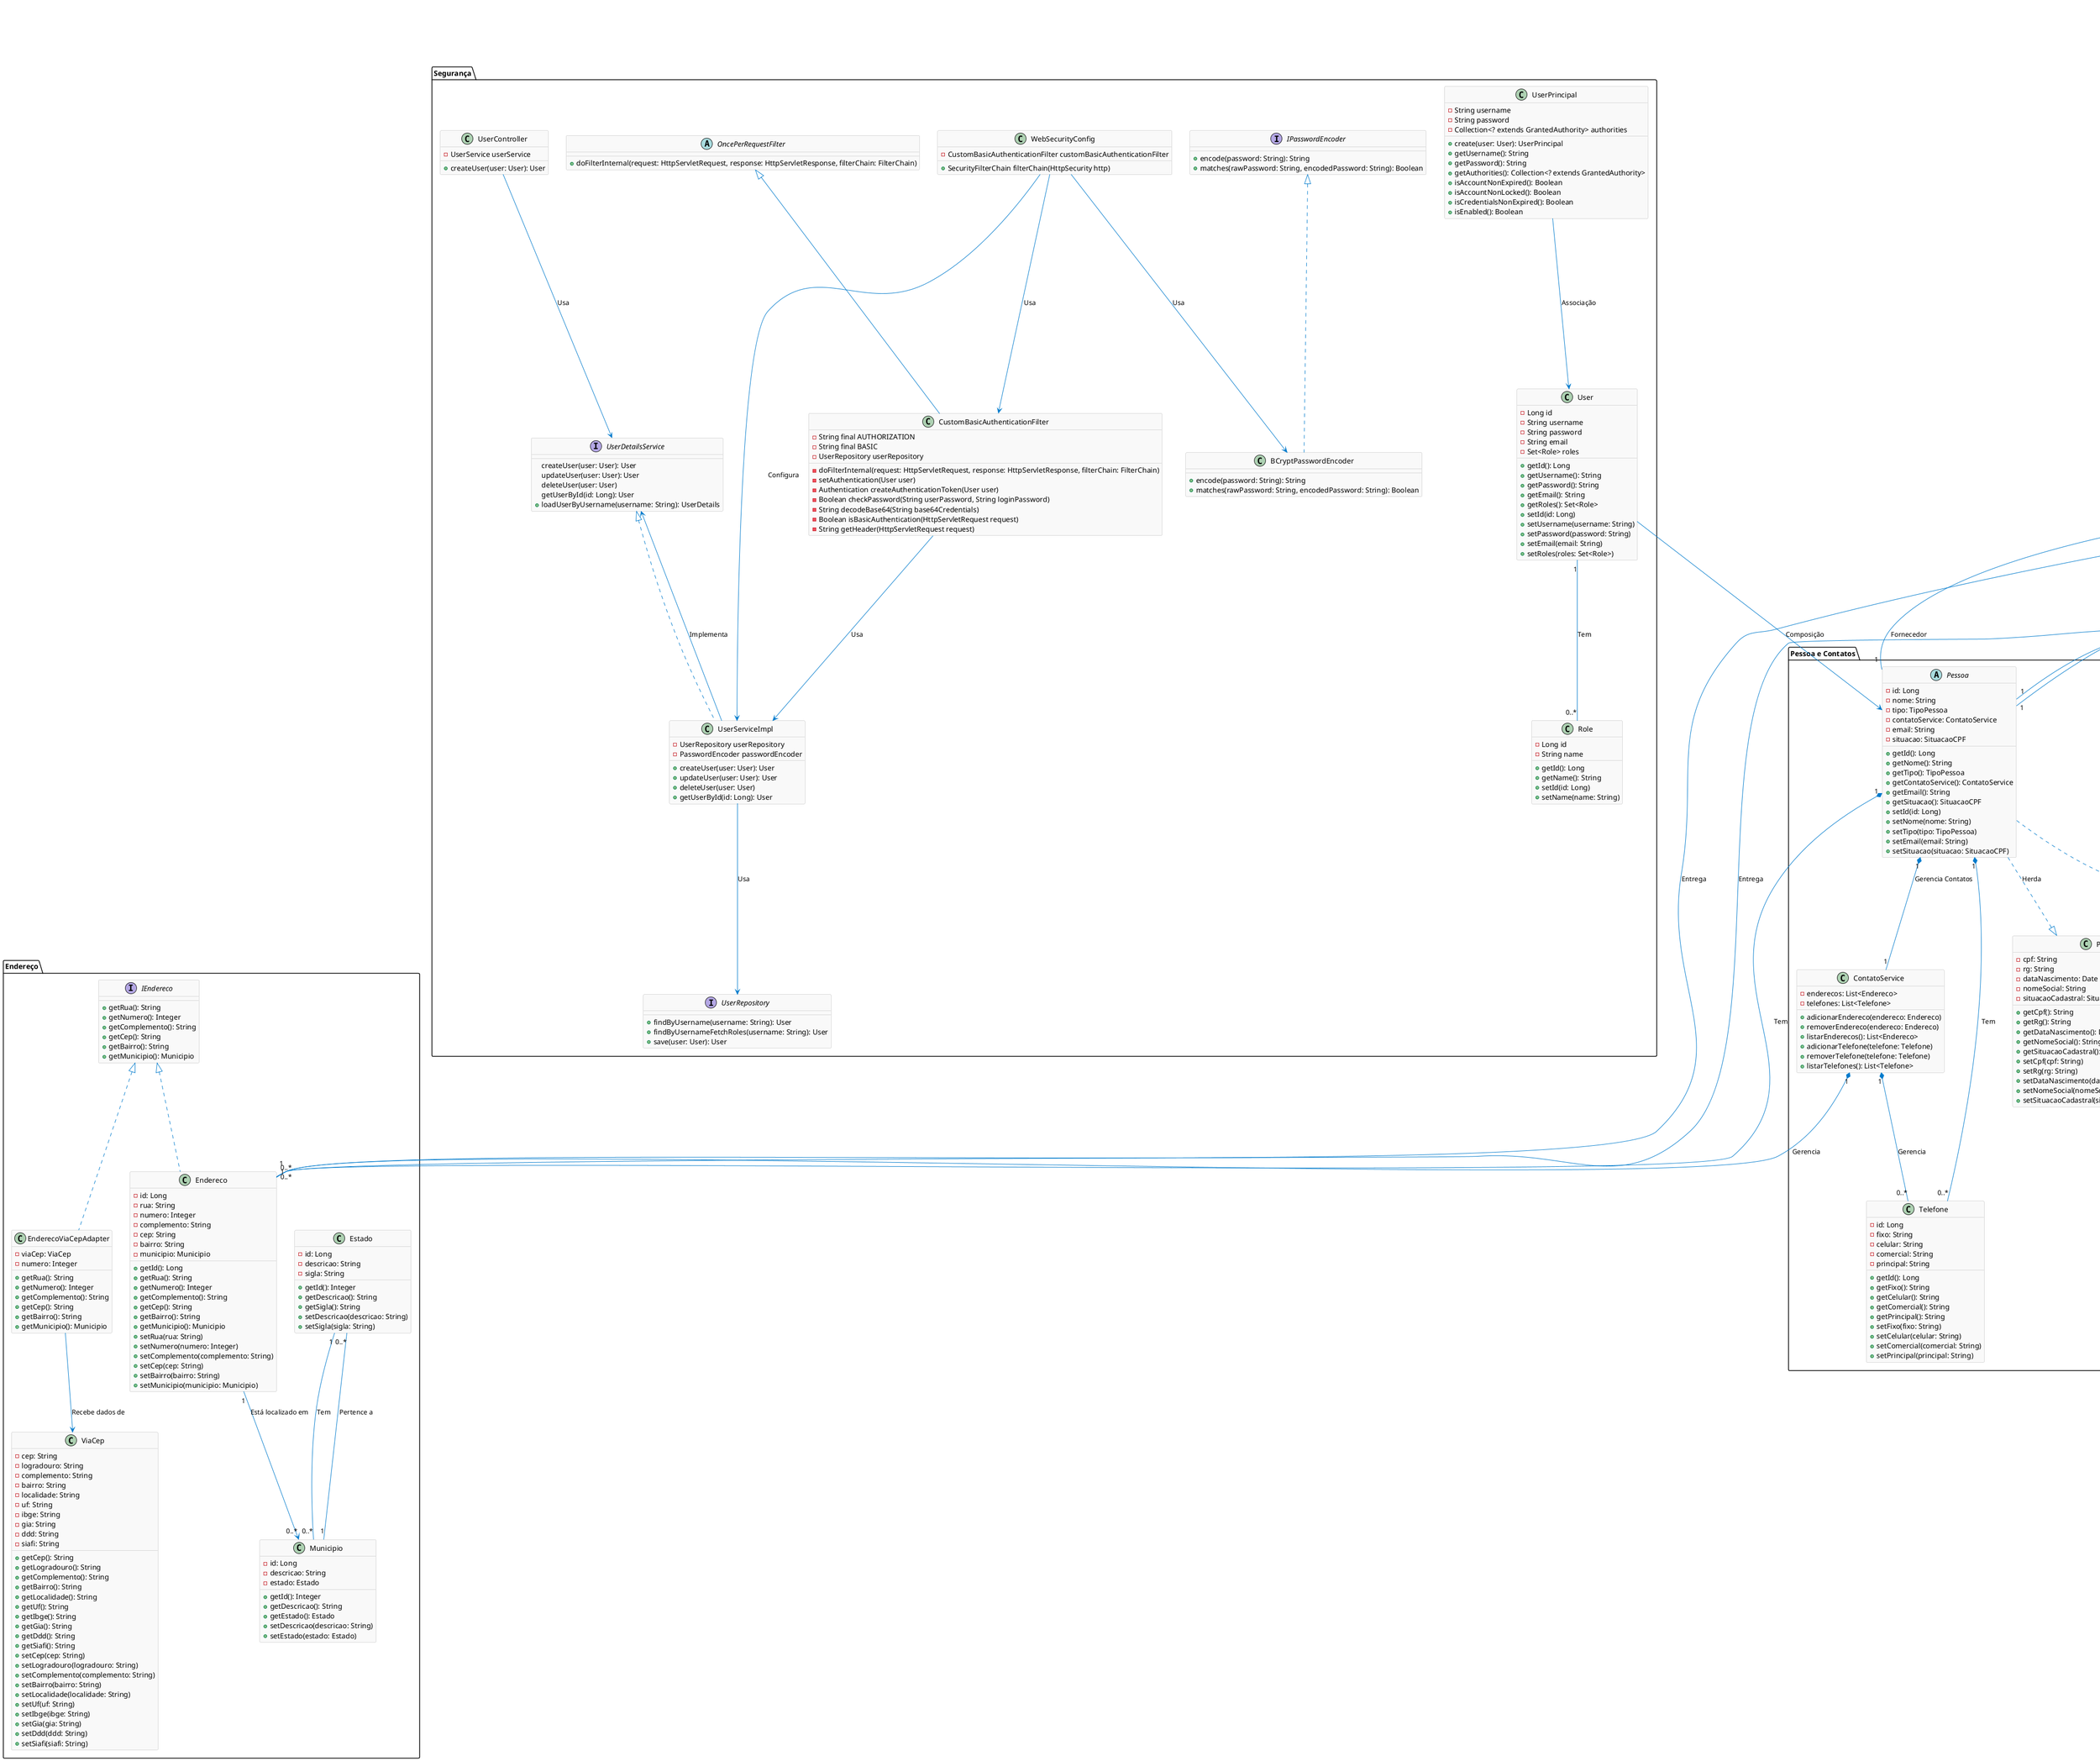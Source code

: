 @startuml

' Define a aparência das linhas e caixas
skinparam class {
    BackgroundColor #F9F9F9
    BorderColor #B5B5B5
    ArrowColor #007ACC
}

' Define estilos para diferentes tipos de relacionamentos
skinparam class {
    ArrowColor #007ACC
    BackgroundColor #F9F9F9
    BorderColor #B5B5B5
}

skinparam class {
    BackgroundColor #F9F9F9
    BorderColor #B5B5B5
}

' Define o estilo das interfaces
skinparam interface {
    BackgroundColor #D0E8FF
    BorderColor #007ACC
}

' Classes e interfaces relacionadas a Endereço
package "Endereço" {
    class Estado {
        - id: Long
        - descricao: String
        - sigla: String
        + getId(): Integer
        + getDescricao(): String
        + getSigla(): String
        + setDescricao(descricao: String)
        + setSigla(sigla: String)
    }

    class Municipio {
        - id: Long
        - descricao: String
        - estado: Estado
        + getId(): Integer
        + getDescricao(): String
        + getEstado(): Estado
        + setDescricao(descricao: String)
        + setEstado(estado: Estado)
    }

    class ViaCep {
        - cep: String
        - logradouro: String
        - complemento: String
        - bairro: String
        - localidade: String
        - uf: String
        - ibge: String
        - gia: String
        - ddd: String
        - siafi: String
        + getCep(): String
        + getLogradouro(): String
        + getComplemento(): String
        + getBairro(): String
        + getLocalidade(): String
        + getUf(): String
        + getIbge(): String
        + getGia(): String
        + getDdd(): String
        + getSiafi(): String
        + setCep(cep: String)
        + setLogradouro(logradouro: String)
        + setComplemento(complemento: String)
        + setBairro(bairro: String)
        + setLocalidade(localidade: String)
        + setUf(uf: String)
        + setIbge(ibge: String)
        + setGia(gia: String)
        + setDdd(ddd: String)
        + setSiafi(siafi: String)
    }

    interface IEndereco {
        + getRua(): String
        + getNumero(): Integer
        + getComplemento(): String
        + getCep(): String
        + getBairro(): String
        + getMunicipio(): Municipio
    }

    class EnderecoViaCepAdapter implements IEndereco {
        - viaCep: ViaCep
        - numero: Integer
        + getRua(): String
        + getNumero(): Integer
        + getComplemento(): String
        + getCep(): String
        + getBairro(): String
        + getMunicipio(): Municipio
    }

    class Endereco implements IEndereco {
        - id: Long
        - rua: String
        - numero: Integer
        - complemento: String
        - cep: String
        - bairro: String
        - municipio: Municipio
        + getId(): Long
        + getRua(): String
        + getNumero(): Integer
        + getComplemento(): String
        + getCep(): String
        + getBairro(): String
        + getMunicipio(): Municipio
        + setRua(rua: String)
        + setNumero(numero: Integer)
        + setComplemento(complemento: String)
        + setCep(cep: String)
        + setBairro(bairro: String)
        + setMunicipio(municipio: Municipio)
    }
}

' Classes e interfaces relacionadas a Pessoa
package "Pessoa e Contatos" {
    class Telefone {
        - id: Long
        - fixo: String
        - celular: String
        - comercial: String
        - principal: String
        + getId(): Long
        + getFixo(): String
        + getCelular(): String
        + getComercial(): String
        + getPrincipal(): String
        + setFixo(fixo: String)
        + setCelular(celular: String)
        + setComercial(comercial: String)
        + setPrincipal(principal: String)
    }

    class ContatoService {
        - enderecos: List<Endereco>
        - telefones: List<Telefone>
        + adicionarEndereco(endereco: Endereco)
        + removerEndereco(endereco: Endereco)
        + listarEnderecos(): List<Endereco>
        + adicionarTelefone(telefone: Telefone)
        + removerTelefone(telefone: Telefone)
        + listarTelefones(): List<Telefone>
    }

    enum TipoPessoa {
        CLIENTE
        FORNECEDOR
        REPRESENTANTE
        FUNCIONARIO
        ADMINISTRADOR
    }


    class PessoaFactory {
        ' + createPessoaFisica(cpf: String, rg: String, dataNascimento: Date, nomeSocial: String): PessoaFisica
        ' + createPessoaJuridica(cnpj: String, inscricaoEstadual: String, inscricaoMunicipal: String, razaoSocial: String, ramoAtividade: String, situacaoCadastral: SituacaoCNPJ): PessoaJuridica
        + createPessoaFisica(): PessoaFisica
        + createPessoaJuridica(): PessoaJuridica
    }

    abstract class Pessoa {
        - id: Long
        - nome: String
        - tipo: TipoPessoa
        - contatoService: ContatoService
        - email: String
        - situacao: SituacaoCPF
        + getId(): Long
        + getNome(): String
        + getTipo(): TipoPessoa
        + getContatoService(): ContatoService
        + getEmail(): String
        + getSituacao(): SituacaoCPF
        + setId(id: Long)
        + setNome(nome: String)
        + setTipo(tipo: TipoPessoa)
        + setEmail(email: String)
        + setSituacao(situacao: SituacaoCPF)
    }

    enum SituacaoCPF {
        REGULAR
        PENDENTE
        SUSPENSO
        CANCELADO
        NULO
    }
    
    class PessoaFisica {
        - cpf: String
        - rg: String
        - dataNascimento: Date
        - nomeSocial: String
        - situacaoCadastral: SituacaoCPF
        + getCpf(): String
        + getRg(): String
        + getDataNascimento(): Date
        + getNomeSocial(): String
        + getSituacaoCadastral(): SituacaoCPF
        + setCpf(cpf: String)
        + setRg(rg: String)
        + setDataNascimento(dataNascimento: Date)
        + setNomeSocial(nomeSocial: String)
        + setSituacaoCadastral(situacaoCadastral: SituacaoCPF)
    }

    enum SituacaoCNPJ {
        ATIVO
        SUSPENSA
        INAPTA
        BAIXADA
        NULA
    }

    class PessoaJuridica {
        - cnpj: String
        - inscricaoEstadual: String
        - inscricaoMunicipal: String
        - razaoSocial: String
        - ramoAtividade: String
        - situacaoCadastral: SituacaoCNPJ
        + getCnpj(): String
        + getInscricaoEstadual(): String
        + getInscricaoMunicipal(): String
        + getRazaoSocial(): String
        + getRamoAtividade(): String
        + getSituacaoCadastral(): SituacaoCNPJ
        + setCnpj(cnpj: String)
        + setInscricaoEstadual(inscricaoEstadual: String)
        + setInscricaoMunicipal(inscricaoMunicipal: String)
        + setRazaoSocial(razaoSocial: String)
        + setRamoAtividade(ramoAtividade: String)
        + setSituacaoCadastral(situacaoCadastral: SituacaoCNPJ)
    }
}

' Classes e interfaces relacionadas a Produtos e Estoque
package "Produtos e Estoque" {
    enum Metrica {
        UNIDADE
        KILOGRAMAS
        METROS
        LITROS
    }

    class Produto {
        - id: Long
        - marca: String
        - modelo: String
        - descricao: String
        - metrica: Metrica
        - valorCusto: Decimal
        - valorVenda: Decimal
        + getId(): Long
        + getMarca(): String
        + getModelo(): String
        + getDescricao(): String
        + getMetrica(): Metrica
        + getValorCusto(): Decimal
        + getValorVenda(): Decimal
        + setMarca(marca: String)
        + setModelo(modelo: String)
        + setDescricao(descricao: String)
        + setMetrica(metrica: Metrica)
        + setValorCusto(valorCusto: Decimal)
        + setValorVenda(valorVenda: Decimal)
    }

    class LocalArmazenamento {
        - id: Long
        - nome: String
        - endereco: Endereco
        - capacidadeTotal: Decimal
        - capacidadeDisponivel: Decimal
        + getId(): Long
        + getNome(): String
        + getEndereco(): Endereco
        + getCapacidadeTotal(): Decimal
        + getCapacidadeDisponivel(): Decimal
        + setNome(nome: String)
        + setEndereco(endereco: Endereco)
        + setCapacidadeTotal(capacidadeTotal: Decimal)
        + setCapacidadeDisponivel(capacidadeDisponivel: Decimal)
    }

    class Estoque {
        - id: Long
        - produto: Produto
        - quantidade: Decimal
        - tipoMedida: Metrica
        - localArmazenamento: LocalArmazenamento
        + getId(): Long
        + getProduto(): Produto
        + getQuantidade(): Decimal
        + getTipoMedida(): Metrica
        + getLocalArmazenamento(): LocalArmazenamento
        + setProduto(produto: Produto)
        + setQuantidade(quantidade: Decimal)
        + setTipoMedida(tipoMedida: Metrica)
        + setLocalArmazenamento(localArmazenamento: LocalArmazenamento)
    }
}
' Classes e interfaces relacionadas a Pagamento
package "Pagamentos" {
    enum TipoPagamento {
        PIX
        BOLETO
        CARTAO
        BITCOINS
    }

    enum StatusPagamento {
        PENDENTE
        CONFIRMADO
        CANCELADO
    }

    class Pagamento {
        - id: Long
        - valor: Decimal
        - data: Date
        - status: StatusPagamento
        - dataConfirmacao: Date
        - tipoPagamento: TipoPagamento
        - processar: IPagamentoProcessar
        - validar: IPagamentoValidar
        - notificar: IPagamentoNotificar
        + getId(): Long
        + getValor(): Decimal
        + getData(): Date
        + getStatus(): StatusPagamento
        + getDataConfirmacao(): Date
        + getTipoPagamento(): TipoPagamento
        + setValor(valor: Decimal)
        + setData(data: Date)
        + setStatus(status: StatusPagamento)
        + setDataConfirmacao(dataConfirmacao: Date)
        + setTipoPagamento(tipoPagamento: TipoPagamento)
        + setProcessar(processar: IPagamentoProcessar)
        + setValidar(validar: IPagamentoValidar)
        + setNotificar(notificar: IPagamentoNotificar)
        + processar()
    }

    ' Segregacao de Interfaces para as Estratégias de Pagamento
    interface IPagamentoProcessar {
        + processarPagamento(pagamento: Pagamento)
    }

    interface IPagamentoValidar {
        + validarPagamento(pagamento: Pagamento): Boolean
    }

    interface IPagamentoNotificar {
        + notificarStatus(pagamento: Pagamento)
    }

    class PagamentoPIX implements IPagamentoProcessar, IPagamentoValidar, IPagamentoNotificar {
        + processarPagamento(pagamento: Pagamento)
        + validarPagamento(pagamento: Pagamento): Boolean
        + notificarStatus(pagamento: Pagamento)
    }

    class PagamentoBoleto implements IPagamentoProcessar, IPagamentoValidar, IPagamentoNotificar {
        + processarPagamento(pagamento: Pagamento)
        + validarPagamento(pagamento: Pagamento): Boolean
        + notificarStatus(pagamento: Pagamento)
    }

    class PagamentoCartao implements IPagamentoProcessar, IPagamentoValidar, IPagamentoNotificar {
        + processarPagamento(pagamento: Pagamento)
        + validarPagamento(pagamento: Pagamento): Boolean
        + notificarStatus(pagamento: Pagamento)
    }

    class PagamentoBitcoins implements IPagamentoProcessar, IPagamentoValidar, IPagamentoNotificar {
        + processarPagamento(pagamento: Pagamento)
        + validarPagamento(pagamento: Pagamento): Boolean
        + notificarStatus(pagamento: Pagamento)
    }
}

' Classes e interfaces relacionadas a Pedidos
package "Pedidos" {
    class ItemPedido {
        - id: Long
        - produto: Produto
        - quantidade: Decimal
        - valorAtualProduto: Decimal
        - dataPedido: Date
        - subTotal: Decimal
        + getId(): Long
        + getProduto(): Produto
        + getQuantidade(): Decimal
        + getValorAtualProduto(): Decimal
        + getDataPedido(): Date
        + getSubTotal(): Decimal
        + setProduto(produto: Produto)
        + setQuantidade(quantidade: Decimal)
        + setValorAtualProduto(valorAtualProduto: Decimal)
        + setDataPedido(dataPedido: Date)
        + setSubTotal(subTotal: Decimal)
    }

    class PedidoVenda {
        - id: Long
        - cliente: Pessoa
        - cpfNota: String
        - itens: List<ItemPedido>
        - valorTotal: Decimal
        - dataPedido: Date
        - pagamento: Pagamento
        - dataEntrega: Date
        - localEntrega: Endereco
        + getId(): Long
        + getCliente(): Pessoa
        + getCpfNota(): String
        + getItens(): List<ItemPedido>
        + getValorTotal(): Decimal
        + getDataPedido(): Date
        + getPagamento(): Pagamento
        + getDataEntrega(): Date
        + getLocalEntrega(): Endereco
        + setCliente(cliente: Pessoa)
        + setCpfNota(cpfNota: String)
        + setItens(itens: List<ItemPedido>)
        + setValorTotal(valorTotal: Decimal)
        + setDataPedido(dataPedido: Date)
        + setPagamento(pagamento: Pagamento)
        + setDataEntrega(dataEntrega: Date)
        + setLocalEntrega(localEntrega: Endereco)
    }

    class PedidoCompra {
        - id: Long
        - comprador: Pessoa
        - fornecedor: Pessoa
        - itens: List<ItemPedido>
        - valorTotal: Decimal
        - dataPedido: Date
        - pagamento: Pagamento
        - dataEntrega: Date
        - localEntrega: Endereco
        + getId(): Long
        + getComprador(): Pessoa
        + getFornecedor(): Pessoa
        + getItens(): List<ItemPedido>
        + getValorTotal(): Decimal
        + getDataPedido(): Date
        + getPagamento(): Pagamento
        + getDataEntrega(): Date
        + getLocalEntrega(): Endereco
        + setComprador(comprador: Pessoa)
        + setFornecedor(fornecedor: Pessoa)
        + setItens(itens: List<ItemPedido>)
        + setValorTotal(valorTotal: Decimal)
        + setDataPedido(dataPedido: Date)
        + setPagamento(pagamento: Pagamento)
        + setDataEntrega(dataEntrega: Date)
        + setLocalEntrega(localEntrega: Endereco)
    }
}

' Adicionando componentes de segurança
package "Segurança" {
    
    interface UserDetailsService {
        createUser(user: User): User
        updateUser(user: User): User
        deleteUser(user: User)
        getUserById(id: Long): User
        + loadUserByUsername(username: String): UserDetails
    }
    
    class UserPrincipal {
        - String username
        - String password
        - Collection<? extends GrantedAuthority> authorities
        + create(user: User): UserPrincipal
        + getUsername(): String
        + getPassword(): String
        + getAuthorities(): Collection<? extends GrantedAuthority>
        + isAccountNonExpired(): Boolean
        + isAccountNonLocked(): Boolean
        + isCredentialsNonExpired(): Boolean
        + isEnabled(): Boolean
    }

    class User {
        - Long id
        - String username
        - String password
        - String email
        - Set<Role> roles
        + getId(): Long
        + getUsername(): String
        + getPassword(): String
        + getEmail(): String
        + getRoles(): Set<Role>
        + setId(id: Long)
        + setUsername(username: String)
        + setPassword(password: String)
        + setEmail(email: String)
        + setRoles(roles: Set<Role>)
    }

    class Role {
        - Long id
        - String name
        + getId(): Long
        + getName(): String
        + setId(id: Long)
        + setName(name: String)
    }

    class UserServiceImpl implements UserDetailsService {
        - UserRepository userRepository
        - PasswordEncoder passwordEncoder
        + createUser(user: User): User
        + updateUser(user: User): User
        + deleteUser(user: User)
        + getUserById(id: Long): User
    }

    interface UserRepository {
        + findByUsername(username: String): User
        + findByUsernameFetchRoles(username: String): User
        + save(user: User): User
    }
    
    interface IPasswordEncoder {
        + encode(password: String): String
        + matches(rawPassword: String, encodedPassword: String): Boolean
    }

    class BCryptPasswordEncoder implements IPasswordEncoder {
        + encode(password: String): String
        + matches(rawPassword: String, encodedPassword: String): Boolean
    }
    
    class CustomBasicAuthenticationFilter extends OncePerRequestFilter {
        - String final AUTHORIZATION
        - String final BASIC
        - UserRepository userRepository
        - doFilterInternal(request: HttpServletRequest, response: HttpServletResponse, filterChain: FilterChain)
        - setAuthentication(User user)
        - Authentication createAuthenticationToken(User user)
        - Boolean checkPassword(String userPassword, String loginPassword)
        - String decodeBase64(String base64Credentials)
        - Boolean isBasicAuthentication(HttpServletRequest request)
        - String getHeader(HttpServletRequest request)
    }

    abstract class OncePerRequestFilter {
        + doFilterInternal(request: HttpServletRequest, response: HttpServletResponse, filterChain: FilterChain)
    }

    class WebSecurityConfig {
        - CustomBasicAuthenticationFilter customBasicAuthenticationFilter
        + SecurityFilterChain filterChain(HttpSecurity http)
    }

    class UserController {
        - UserService userService
        + createUser(user: User): User
    }

}

' Relacionamentos

Estado "1" -- "0..*" Municipio: "Tem"
Municipio "1" -- "0..*" Estado : "Pertence a"
Endereco "1" --> "0..*" Municipio : "Está localizado em"

EnderecoViaCepAdapter --> ViaCep : "Recebe dados de"

' Adiciona a composição ou agregação onde for necessário
Pessoa "1" *-- "1" ContatoService : "Gerencia Contatos"
ContatoService "1" *-- "0..*" Endereco : "Gerencia"
ContatoService "1" *-- "0..*" Telefone : "Gerencia"

' Atualiza a relação entre Pessoa e ContatoService para composição
Pessoa "1" *-- "0..*" Endereco : "Tem"
Pessoa "1" *-- "0..*" Telefone : "Tem"

' Atualiza a herança para refletir a abstração de Pessoa

PessoaFactory ..> PessoaFisica : "Cria"
PessoaFactory ..> PessoaJuridica : "Cria"
Pessoa ..|> PessoaFisica : "Herda"
Pessoa ..|> PessoaJuridica : "Herda"

Produto "1" -- "0..*" Estoque : "Possui"
Estoque "1" -- "1" LocalArmazenamento : "Armazenado em"

ItemPedido "1" -- "1" Produto : "Refere-se"
PedidoVenda "1" -- "0..*" ItemPedido : "Contém"
PedidoCompra "1" -- "0..*" ItemPedido : "Contém"

PedidoVenda "1" -- "1" Pessoa : "Cliente"
PedidoVenda "1" -- "1" Endereco : "Entrega"

PedidoCompra "1" -- "1" Pessoa : "Fornecedor"
PedidoCompra "1" -- "1" Endereco : "Entrega"
PedidoCompra "1" -- "1" Pessoa : "Comprador"

Pagamento "1" -- "1" PedidoVenda : "Relacionado a"
Pagamento "1" -- "1" PedidoCompra : "Relacionado a"

Pagamento ..> IPagamentoProcessar : "Utiliza para processar"
Pagamento ..> IPagamentoValidar : "Utiliza para validar"
Pagamento ..> IPagamentoNotificar : "Utiliza para notificar"

User --> Pessoa : "Composição"
User "1" -- "0..*" Role : "Tem"
UserServiceImpl --> UserRepository : "Usa"
UserServiceImpl --> UserDetailsService : "Implementa"
UserPrincipal --> User : "Associação"
CustomBasicAuthenticationFilter --> UserServiceImpl : "Usa"
WebSecurityConfig --> CustomBasicAuthenticationFilter : "Usa"
WebSecurityConfig --> UserServiceImpl : "Configura"
WebSecurityConfig --> BCryptPasswordEncoder : "Usa"

UserController --> UserDetailsService : "Usa"

@enduml
